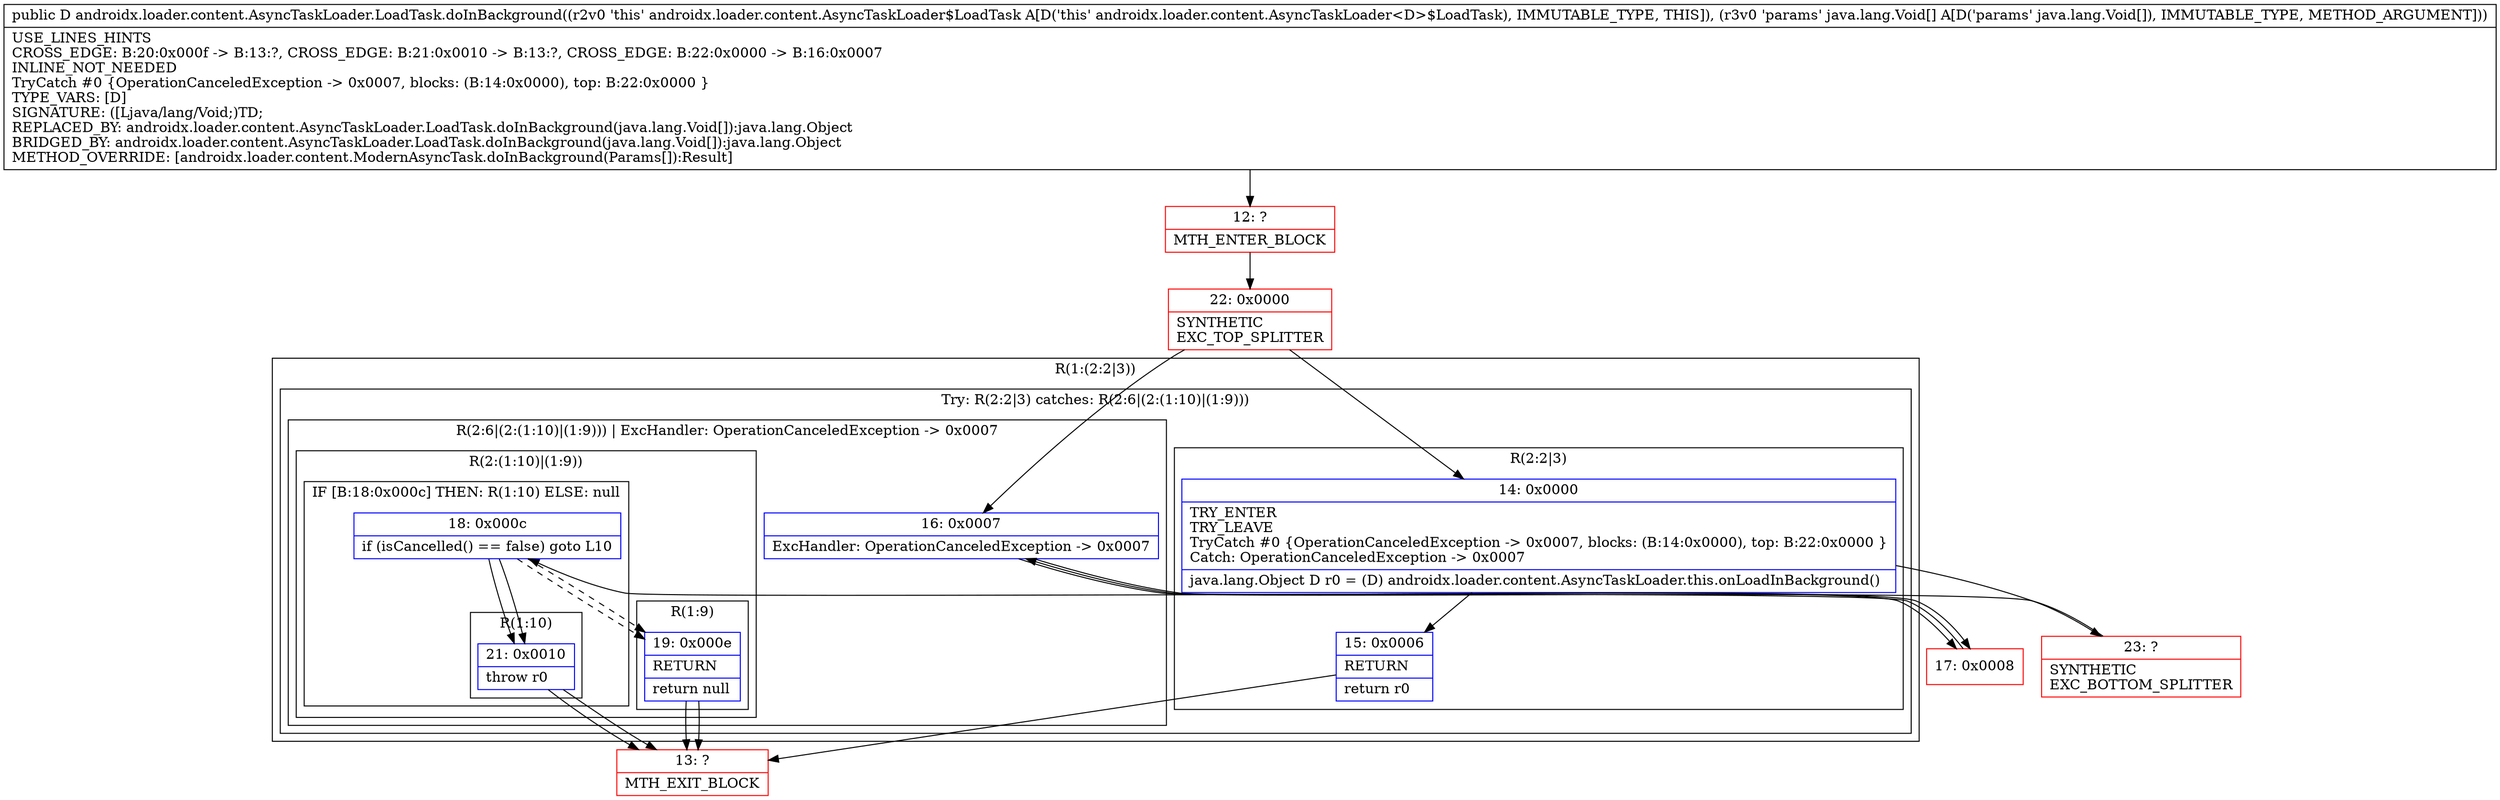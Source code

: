 digraph "CFG forandroidx.loader.content.AsyncTaskLoader.LoadTask.doInBackground([Ljava\/lang\/Void;)Ljava\/lang\/Object;" {
subgraph cluster_Region_1390596137 {
label = "R(1:(2:2|3))";
node [shape=record,color=blue];
subgraph cluster_TryCatchRegion_121579106 {
label = "Try: R(2:2|3) catches: R(2:6|(2:(1:10)|(1:9)))";
node [shape=record,color=blue];
subgraph cluster_Region_1576215176 {
label = "R(2:2|3)";
node [shape=record,color=blue];
Node_14 [shape=record,label="{14\:\ 0x0000|TRY_ENTER\lTRY_LEAVE\lTryCatch #0 \{OperationCanceledException \-\> 0x0007, blocks: (B:14:0x0000), top: B:22:0x0000 \}\lCatch: OperationCanceledException \-\> 0x0007\l|java.lang.Object D r0 = (D) androidx.loader.content.AsyncTaskLoader.this.onLoadInBackground()\l}"];
Node_15 [shape=record,label="{15\:\ 0x0006|RETURN\l|return r0\l}"];
}
subgraph cluster_Region_1382494533 {
label = "R(2:6|(2:(1:10)|(1:9))) | ExcHandler: OperationCanceledException \-\> 0x0007\l";
node [shape=record,color=blue];
Node_16 [shape=record,label="{16\:\ 0x0007|ExcHandler: OperationCanceledException \-\> 0x0007\l}"];
subgraph cluster_Region_1641677060 {
label = "R(2:(1:10)|(1:9))";
node [shape=record,color=blue];
subgraph cluster_IfRegion_637396622 {
label = "IF [B:18:0x000c] THEN: R(1:10) ELSE: null";
node [shape=record,color=blue];
Node_18 [shape=record,label="{18\:\ 0x000c|if (isCancelled() == false) goto L10\l}"];
subgraph cluster_Region_1527760997 {
label = "R(1:10)";
node [shape=record,color=blue];
Node_21 [shape=record,label="{21\:\ 0x0010|throw r0\l}"];
}
}
subgraph cluster_Region_814298968 {
label = "R(1:9)";
node [shape=record,color=blue];
Node_19 [shape=record,label="{19\:\ 0x000e|RETURN\l|return null\l}"];
}
}
}
}
}
subgraph cluster_Region_1382494533 {
label = "R(2:6|(2:(1:10)|(1:9))) | ExcHandler: OperationCanceledException \-\> 0x0007\l";
node [shape=record,color=blue];
Node_16 [shape=record,label="{16\:\ 0x0007|ExcHandler: OperationCanceledException \-\> 0x0007\l}"];
subgraph cluster_Region_1641677060 {
label = "R(2:(1:10)|(1:9))";
node [shape=record,color=blue];
subgraph cluster_IfRegion_637396622 {
label = "IF [B:18:0x000c] THEN: R(1:10) ELSE: null";
node [shape=record,color=blue];
Node_18 [shape=record,label="{18\:\ 0x000c|if (isCancelled() == false) goto L10\l}"];
subgraph cluster_Region_1527760997 {
label = "R(1:10)";
node [shape=record,color=blue];
Node_21 [shape=record,label="{21\:\ 0x0010|throw r0\l}"];
}
}
subgraph cluster_Region_814298968 {
label = "R(1:9)";
node [shape=record,color=blue];
Node_19 [shape=record,label="{19\:\ 0x000e|RETURN\l|return null\l}"];
}
}
}
Node_12 [shape=record,color=red,label="{12\:\ ?|MTH_ENTER_BLOCK\l}"];
Node_22 [shape=record,color=red,label="{22\:\ 0x0000|SYNTHETIC\lEXC_TOP_SPLITTER\l}"];
Node_13 [shape=record,color=red,label="{13\:\ ?|MTH_EXIT_BLOCK\l}"];
Node_23 [shape=record,color=red,label="{23\:\ ?|SYNTHETIC\lEXC_BOTTOM_SPLITTER\l}"];
Node_17 [shape=record,color=red,label="{17\:\ 0x0008}"];
MethodNode[shape=record,label="{public D androidx.loader.content.AsyncTaskLoader.LoadTask.doInBackground((r2v0 'this' androidx.loader.content.AsyncTaskLoader$LoadTask A[D('this' androidx.loader.content.AsyncTaskLoader\<D\>$LoadTask), IMMUTABLE_TYPE, THIS]), (r3v0 'params' java.lang.Void[] A[D('params' java.lang.Void[]), IMMUTABLE_TYPE, METHOD_ARGUMENT]))  | USE_LINES_HINTS\lCROSS_EDGE: B:20:0x000f \-\> B:13:?, CROSS_EDGE: B:21:0x0010 \-\> B:13:?, CROSS_EDGE: B:22:0x0000 \-\> B:16:0x0007\lINLINE_NOT_NEEDED\lTryCatch #0 \{OperationCanceledException \-\> 0x0007, blocks: (B:14:0x0000), top: B:22:0x0000 \}\lTYPE_VARS: [D]\lSIGNATURE: ([Ljava\/lang\/Void;)TD;\lREPLACED_BY: androidx.loader.content.AsyncTaskLoader.LoadTask.doInBackground(java.lang.Void[]):java.lang.Object\lBRIDGED_BY: androidx.loader.content.AsyncTaskLoader.LoadTask.doInBackground(java.lang.Void[]):java.lang.Object\lMETHOD_OVERRIDE: [androidx.loader.content.ModernAsyncTask.doInBackground(Params[]):Result]\l}"];
MethodNode -> Node_12;Node_14 -> Node_15;
Node_14 -> Node_23;
Node_15 -> Node_13;
Node_16 -> Node_17;
Node_18 -> Node_19[style=dashed];
Node_18 -> Node_21;
Node_21 -> Node_13;
Node_19 -> Node_13;
Node_16 -> Node_17;
Node_18 -> Node_19[style=dashed];
Node_18 -> Node_21;
Node_21 -> Node_13;
Node_19 -> Node_13;
Node_12 -> Node_22;
Node_22 -> Node_14;
Node_22 -> Node_16;
Node_23 -> Node_16;
Node_17 -> Node_18;
}

